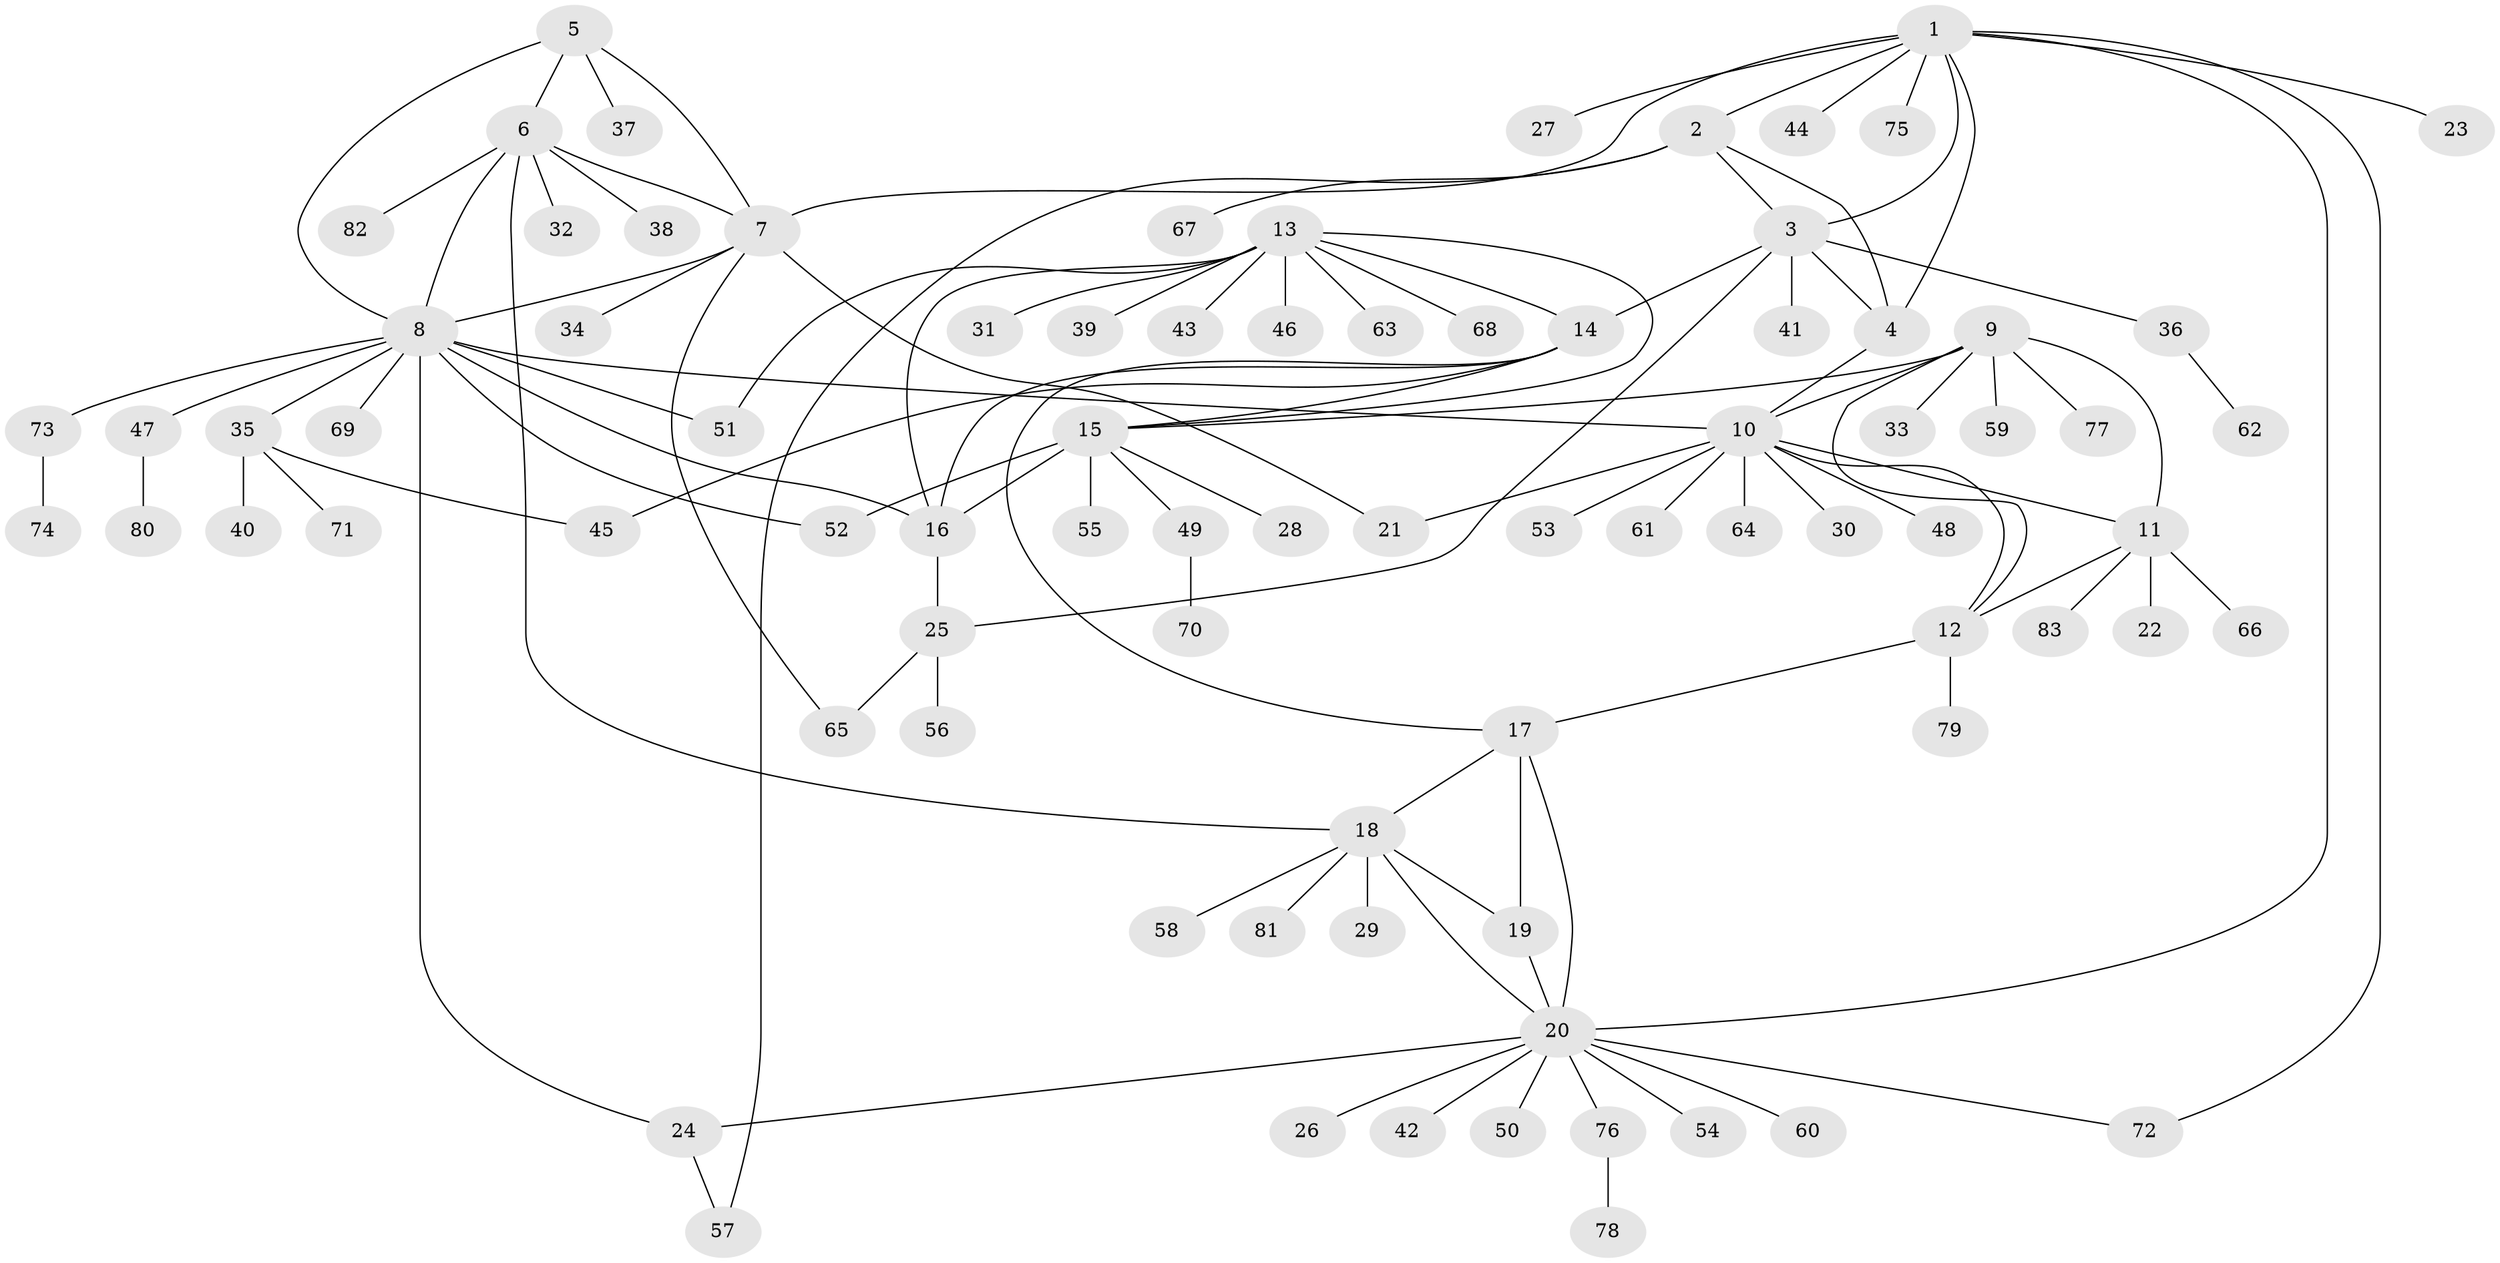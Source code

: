 // Generated by graph-tools (version 1.1) at 2025/11/02/27/25 16:11:36]
// undirected, 83 vertices, 112 edges
graph export_dot {
graph [start="1"]
  node [color=gray90,style=filled];
  1;
  2;
  3;
  4;
  5;
  6;
  7;
  8;
  9;
  10;
  11;
  12;
  13;
  14;
  15;
  16;
  17;
  18;
  19;
  20;
  21;
  22;
  23;
  24;
  25;
  26;
  27;
  28;
  29;
  30;
  31;
  32;
  33;
  34;
  35;
  36;
  37;
  38;
  39;
  40;
  41;
  42;
  43;
  44;
  45;
  46;
  47;
  48;
  49;
  50;
  51;
  52;
  53;
  54;
  55;
  56;
  57;
  58;
  59;
  60;
  61;
  62;
  63;
  64;
  65;
  66;
  67;
  68;
  69;
  70;
  71;
  72;
  73;
  74;
  75;
  76;
  77;
  78;
  79;
  80;
  81;
  82;
  83;
  1 -- 2;
  1 -- 3;
  1 -- 4;
  1 -- 7;
  1 -- 20;
  1 -- 23;
  1 -- 27;
  1 -- 44;
  1 -- 72;
  1 -- 75;
  2 -- 3;
  2 -- 4;
  2 -- 57;
  2 -- 67;
  3 -- 4;
  3 -- 14;
  3 -- 25;
  3 -- 36;
  3 -- 41;
  4 -- 10;
  5 -- 6;
  5 -- 7;
  5 -- 8;
  5 -- 37;
  6 -- 7;
  6 -- 8;
  6 -- 18;
  6 -- 32;
  6 -- 38;
  6 -- 82;
  7 -- 8;
  7 -- 21;
  7 -- 34;
  7 -- 65;
  8 -- 10;
  8 -- 16;
  8 -- 24;
  8 -- 35;
  8 -- 47;
  8 -- 51;
  8 -- 52;
  8 -- 69;
  8 -- 73;
  9 -- 10;
  9 -- 11;
  9 -- 12;
  9 -- 15;
  9 -- 33;
  9 -- 59;
  9 -- 77;
  10 -- 11;
  10 -- 12;
  10 -- 21;
  10 -- 30;
  10 -- 48;
  10 -- 53;
  10 -- 61;
  10 -- 64;
  11 -- 12;
  11 -- 22;
  11 -- 66;
  11 -- 83;
  12 -- 17;
  12 -- 79;
  13 -- 14;
  13 -- 15;
  13 -- 16;
  13 -- 31;
  13 -- 39;
  13 -- 43;
  13 -- 46;
  13 -- 51;
  13 -- 63;
  13 -- 68;
  14 -- 15;
  14 -- 16;
  14 -- 17;
  14 -- 45;
  15 -- 16;
  15 -- 28;
  15 -- 49;
  15 -- 52;
  15 -- 55;
  16 -- 25;
  17 -- 18;
  17 -- 19;
  17 -- 20;
  18 -- 19;
  18 -- 20;
  18 -- 29;
  18 -- 58;
  18 -- 81;
  19 -- 20;
  20 -- 24;
  20 -- 26;
  20 -- 42;
  20 -- 50;
  20 -- 54;
  20 -- 60;
  20 -- 72;
  20 -- 76;
  24 -- 57;
  25 -- 56;
  25 -- 65;
  35 -- 40;
  35 -- 45;
  35 -- 71;
  36 -- 62;
  47 -- 80;
  49 -- 70;
  73 -- 74;
  76 -- 78;
}
